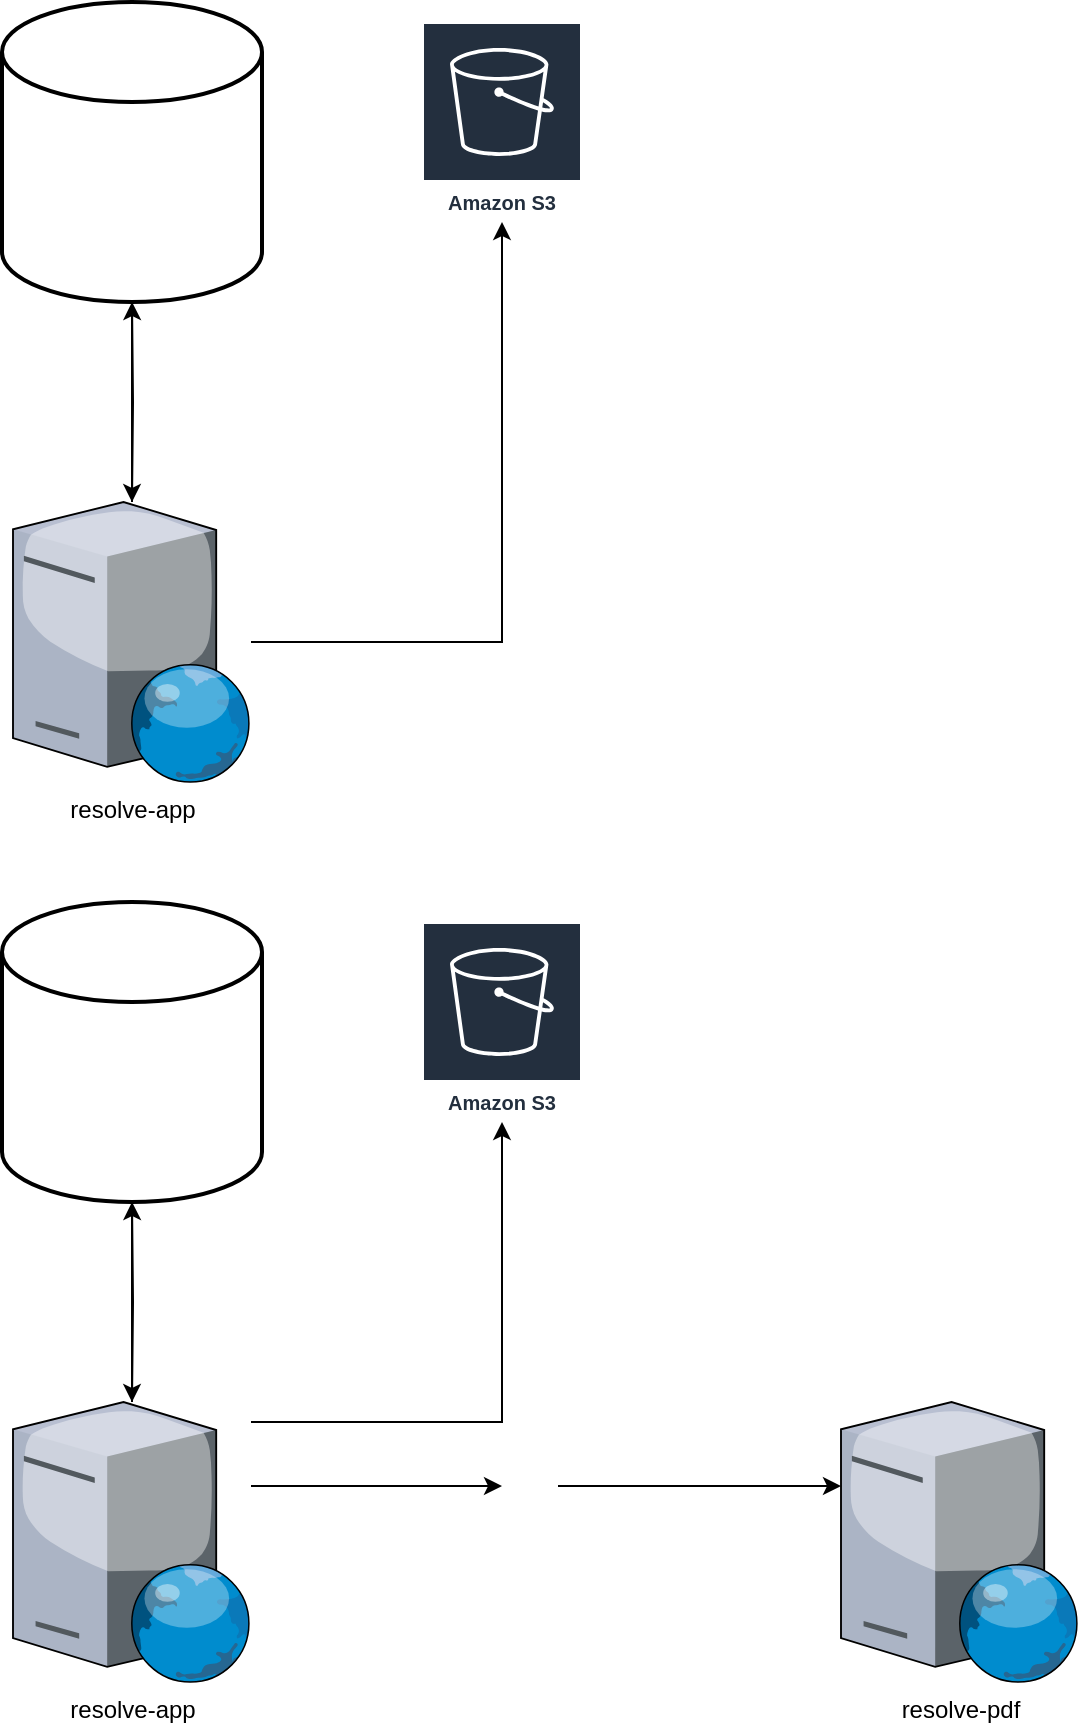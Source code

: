 <mxfile version="10.3.4" type="github"><diagram id="5_rdmGaq0llwrfAE2dWt" name="Page-1"><mxGraphModel dx="1169" dy="668" grid="1" gridSize="10" guides="1" tooltips="1" connect="1" arrows="1" fold="1" page="1" pageScale="1" pageWidth="850" pageHeight="1100" math="0" shadow="0"><root><mxCell id="0"/><mxCell id="1" parent="0"/><mxCell id="IsMm8OiR0PWOaWT-6-WU-7" style="edgeStyle=orthogonalEdgeStyle;rounded=0;orthogonalLoop=1;jettySize=auto;html=1;" edge="1" parent="1" source="IsMm8OiR0PWOaWT-6-WU-1" target="IsMm8OiR0PWOaWT-6-WU-3"><mxGeometry relative="1" as="geometry"/></mxCell><mxCell id="IsMm8OiR0PWOaWT-6-WU-1" value="" style="strokeWidth=2;html=1;shape=mxgraph.flowchart.database;whiteSpace=wrap;" vertex="1" parent="1"><mxGeometry x="70" y="30" width="130" height="150" as="geometry"/></mxCell><mxCell id="IsMm8OiR0PWOaWT-6-WU-2" value="" style="shape=image;verticalLabelPosition=bottom;labelBackgroundColor=#ffffff;verticalAlign=top;aspect=fixed;imageAspect=0;image=https://commons.bmstu.wiki/images/b/b5/Postgresql.png;" vertex="1" parent="1"><mxGeometry x="95.5" y="90" width="79" height="70" as="geometry"/></mxCell><mxCell id="IsMm8OiR0PWOaWT-6-WU-4" style="edgeStyle=orthogonalEdgeStyle;rounded=0;orthogonalLoop=1;jettySize=auto;html=1;entryX=0.5;entryY=1;entryDx=0;entryDy=0;entryPerimeter=0;" edge="1" parent="1" target="IsMm8OiR0PWOaWT-6-WU-1"><mxGeometry relative="1" as="geometry"><mxPoint x="135" y="280" as="sourcePoint"/></mxGeometry></mxCell><mxCell id="IsMm8OiR0PWOaWT-6-WU-9" style="edgeStyle=orthogonalEdgeStyle;rounded=0;orthogonalLoop=1;jettySize=auto;html=1;" edge="1" parent="1" source="IsMm8OiR0PWOaWT-6-WU-3" target="IsMm8OiR0PWOaWT-6-WU-8"><mxGeometry relative="1" as="geometry"/></mxCell><mxCell id="IsMm8OiR0PWOaWT-6-WU-3" value="resolve-app&lt;br&gt;" style="verticalLabelPosition=bottom;aspect=fixed;html=1;verticalAlign=top;strokeColor=none;align=center;outlineConnect=0;shape=mxgraph.citrix.web_server;" vertex="1" parent="1"><mxGeometry x="75.5" y="280" width="119" height="140" as="geometry"/></mxCell><mxCell id="IsMm8OiR0PWOaWT-6-WU-8" value="Amazon S3" style="outlineConnect=0;fontColor=#232F3E;gradientColor=none;strokeColor=#ffffff;fillColor=#232F3E;dashed=0;verticalLabelPosition=middle;verticalAlign=bottom;align=center;html=1;whiteSpace=wrap;fontSize=10;fontStyle=1;spacing=3;shape=mxgraph.aws4.productIcon;prIcon=mxgraph.aws4.s3;" vertex="1" parent="1"><mxGeometry x="280" y="40" width="80" height="100" as="geometry"/></mxCell><mxCell id="IsMm8OiR0PWOaWT-6-WU-10" style="edgeStyle=orthogonalEdgeStyle;rounded=0;orthogonalLoop=1;jettySize=auto;html=1;" edge="1" parent="1" source="IsMm8OiR0PWOaWT-6-WU-11" target="IsMm8OiR0PWOaWT-6-WU-15"><mxGeometry relative="1" as="geometry"/></mxCell><mxCell id="IsMm8OiR0PWOaWT-6-WU-11" value="" style="strokeWidth=2;html=1;shape=mxgraph.flowchart.database;whiteSpace=wrap;" vertex="1" parent="1"><mxGeometry x="70" y="480" width="130" height="150" as="geometry"/></mxCell><mxCell id="IsMm8OiR0PWOaWT-6-WU-12" value="" style="shape=image;verticalLabelPosition=bottom;labelBackgroundColor=#ffffff;verticalAlign=top;aspect=fixed;imageAspect=0;image=https://commons.bmstu.wiki/images/b/b5/Postgresql.png;" vertex="1" parent="1"><mxGeometry x="95.5" y="540" width="79" height="70" as="geometry"/></mxCell><mxCell id="IsMm8OiR0PWOaWT-6-WU-13" style="edgeStyle=orthogonalEdgeStyle;rounded=0;orthogonalLoop=1;jettySize=auto;html=1;entryX=0.5;entryY=1;entryDx=0;entryDy=0;entryPerimeter=0;" edge="1" parent="1" target="IsMm8OiR0PWOaWT-6-WU-11"><mxGeometry relative="1" as="geometry"><mxPoint x="135" y="730" as="sourcePoint"/></mxGeometry></mxCell><mxCell id="IsMm8OiR0PWOaWT-6-WU-18" style="edgeStyle=orthogonalEdgeStyle;rounded=0;orthogonalLoop=1;jettySize=auto;html=1;" edge="1" parent="1" source="IsMm8OiR0PWOaWT-6-WU-19" target="IsMm8OiR0PWOaWT-6-WU-17"><mxGeometry relative="1" as="geometry"><Array as="points"><mxPoint x="334" y="770"/></Array></mxGeometry></mxCell><mxCell id="IsMm8OiR0PWOaWT-6-WU-22" style="edgeStyle=orthogonalEdgeStyle;rounded=0;orthogonalLoop=1;jettySize=auto;html=1;" edge="1" parent="1" source="IsMm8OiR0PWOaWT-6-WU-15" target="IsMm8OiR0PWOaWT-6-WU-16"><mxGeometry relative="1" as="geometry"><Array as="points"><mxPoint x="320" y="740"/></Array></mxGeometry></mxCell><mxCell id="IsMm8OiR0PWOaWT-6-WU-15" value="resolve-app&lt;br&gt;" style="verticalLabelPosition=bottom;aspect=fixed;html=1;verticalAlign=top;strokeColor=none;align=center;outlineConnect=0;shape=mxgraph.citrix.web_server;" vertex="1" parent="1"><mxGeometry x="75.5" y="730" width="119" height="140" as="geometry"/></mxCell><mxCell id="IsMm8OiR0PWOaWT-6-WU-16" value="Amazon S3" style="outlineConnect=0;fontColor=#232F3E;gradientColor=none;strokeColor=#ffffff;fillColor=#232F3E;dashed=0;verticalLabelPosition=middle;verticalAlign=bottom;align=center;html=1;whiteSpace=wrap;fontSize=10;fontStyle=1;spacing=3;shape=mxgraph.aws4.productIcon;prIcon=mxgraph.aws4.s3;" vertex="1" parent="1"><mxGeometry x="280" y="490" width="80" height="100" as="geometry"/></mxCell><mxCell id="IsMm8OiR0PWOaWT-6-WU-17" value="resolve-pdf&lt;br&gt;" style="verticalLabelPosition=bottom;aspect=fixed;html=1;verticalAlign=top;strokeColor=none;align=center;outlineConnect=0;shape=mxgraph.citrix.web_server;" vertex="1" parent="1"><mxGeometry x="489.5" y="730" width="119" height="140" as="geometry"/></mxCell><mxCell id="IsMm8OiR0PWOaWT-6-WU-19" value="" style="shape=image;html=1;verticalAlign=top;verticalLabelPosition=bottom;labelBackgroundColor=#ffffff;imageAspect=0;aspect=fixed;image=https://cdn2.iconfinder.com/data/icons/publicons/64/html-128.png" vertex="1" parent="1"><mxGeometry x="320" y="758" width="28" height="28" as="geometry"/></mxCell><mxCell id="IsMm8OiR0PWOaWT-6-WU-20" style="edgeStyle=orthogonalEdgeStyle;rounded=0;orthogonalLoop=1;jettySize=auto;html=1;" edge="1" parent="1" source="IsMm8OiR0PWOaWT-6-WU-15" target="IsMm8OiR0PWOaWT-6-WU-19"><mxGeometry relative="1" as="geometry"><mxPoint x="194.5" y="800" as="sourcePoint"/><mxPoint x="489.5" y="800" as="targetPoint"/><Array as="points"><mxPoint x="270" y="772"/><mxPoint x="270" y="772"/></Array></mxGeometry></mxCell></root></mxGraphModel></diagram></mxfile>